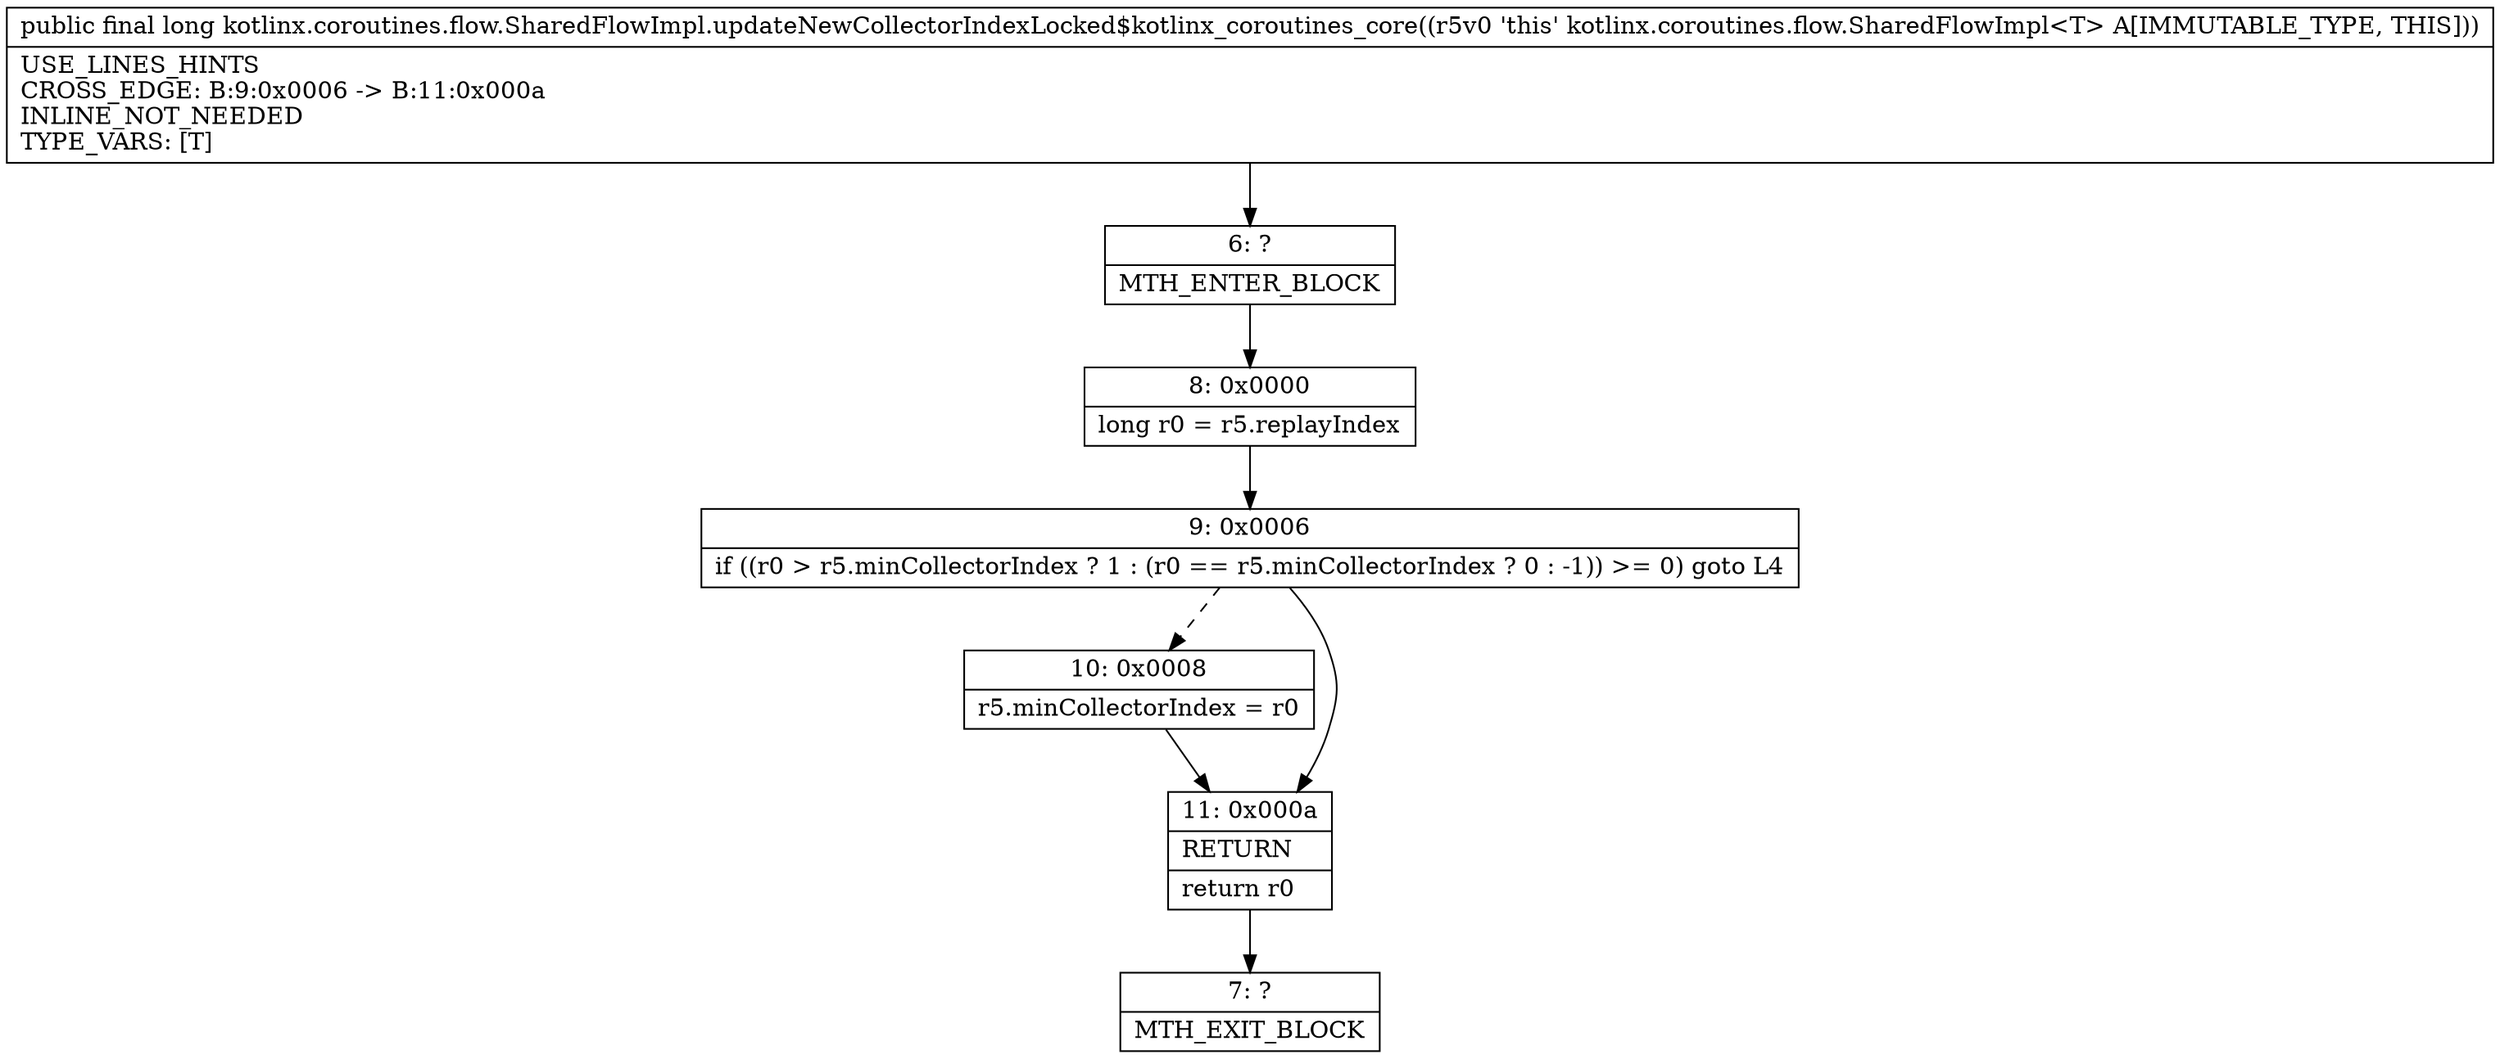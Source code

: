 digraph "CFG forkotlinx.coroutines.flow.SharedFlowImpl.updateNewCollectorIndexLocked$kotlinx_coroutines_core()J" {
Node_6 [shape=record,label="{6\:\ ?|MTH_ENTER_BLOCK\l}"];
Node_8 [shape=record,label="{8\:\ 0x0000|long r0 = r5.replayIndex\l}"];
Node_9 [shape=record,label="{9\:\ 0x0006|if ((r0 \> r5.minCollectorIndex ? 1 : (r0 == r5.minCollectorIndex ? 0 : \-1)) \>= 0) goto L4\l}"];
Node_10 [shape=record,label="{10\:\ 0x0008|r5.minCollectorIndex = r0\l}"];
Node_11 [shape=record,label="{11\:\ 0x000a|RETURN\l|return r0\l}"];
Node_7 [shape=record,label="{7\:\ ?|MTH_EXIT_BLOCK\l}"];
MethodNode[shape=record,label="{public final long kotlinx.coroutines.flow.SharedFlowImpl.updateNewCollectorIndexLocked$kotlinx_coroutines_core((r5v0 'this' kotlinx.coroutines.flow.SharedFlowImpl\<T\> A[IMMUTABLE_TYPE, THIS]))  | USE_LINES_HINTS\lCROSS_EDGE: B:9:0x0006 \-\> B:11:0x000a\lINLINE_NOT_NEEDED\lTYPE_VARS: [T]\l}"];
MethodNode -> Node_6;Node_6 -> Node_8;
Node_8 -> Node_9;
Node_9 -> Node_10[style=dashed];
Node_9 -> Node_11;
Node_10 -> Node_11;
Node_11 -> Node_7;
}

